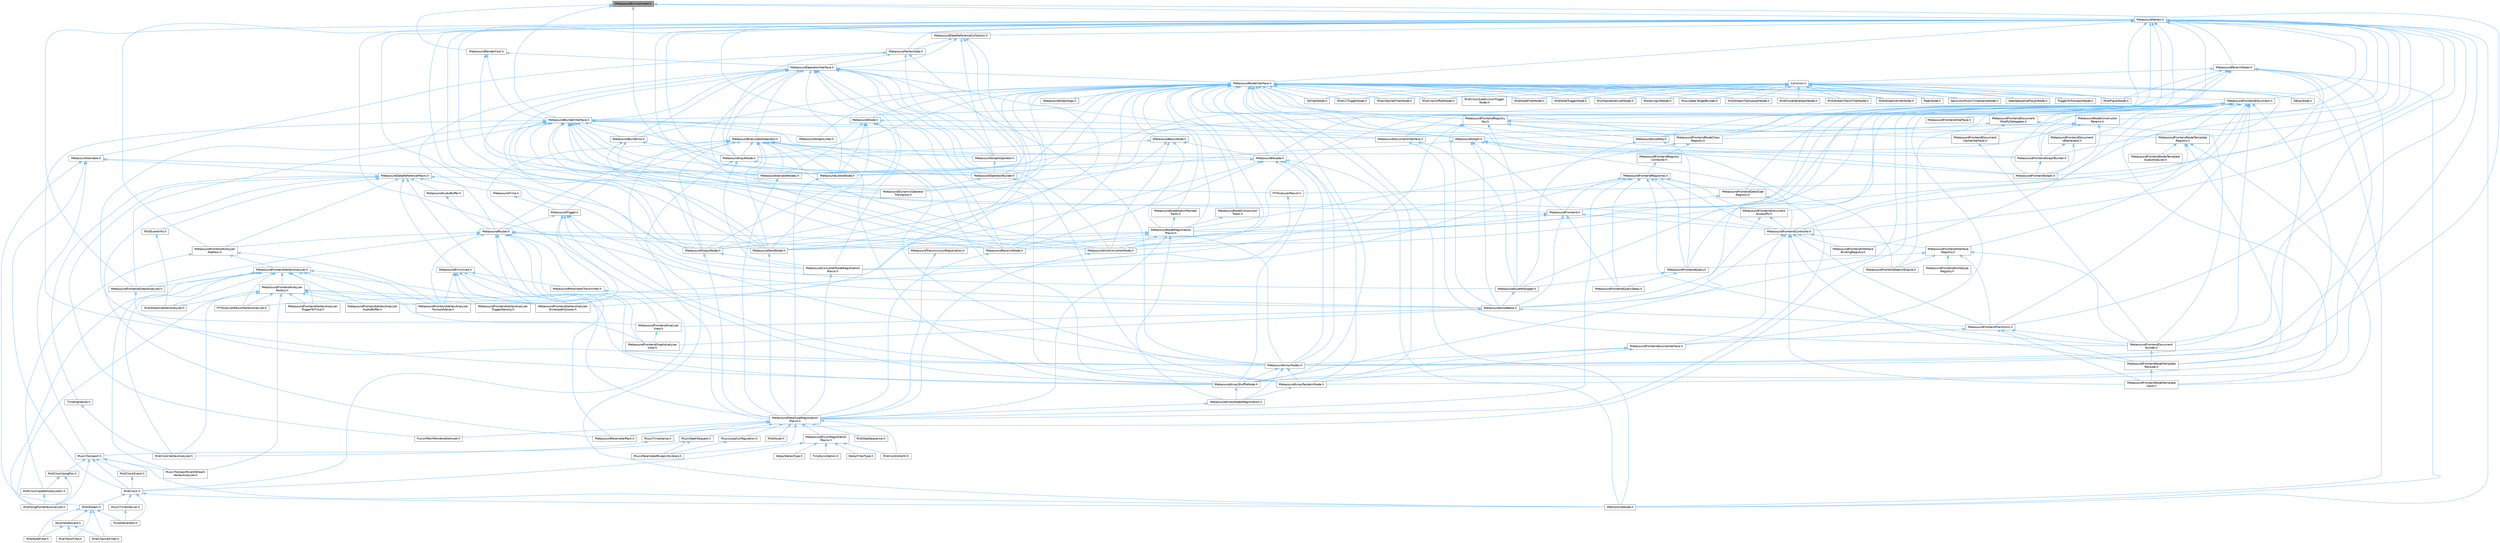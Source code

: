 digraph "MetasoundEnvironment.h"
{
 // INTERACTIVE_SVG=YES
 // LATEX_PDF_SIZE
  bgcolor="transparent";
  edge [fontname=Helvetica,fontsize=10,labelfontname=Helvetica,labelfontsize=10];
  node [fontname=Helvetica,fontsize=10,shape=box,height=0.2,width=0.4];
  Node1 [id="Node000001",label="MetasoundEnvironment.h",height=0.2,width=0.4,color="gray40", fillcolor="grey60", style="filled", fontcolor="black",tooltip=" "];
  Node1 -> Node2 [id="edge1_Node000001_Node000002",dir="back",color="steelblue1",style="solid",tooltip=" "];
  Node2 [id="Node000002",label="MetasoundArrayNodes.h",height=0.2,width=0.4,color="grey40", fillcolor="white", style="filled",URL="$de/d05/MetasoundArrayNodes_8h.html",tooltip=" "];
  Node2 -> Node3 [id="edge2_Node000002_Node000003",dir="back",color="steelblue1",style="solid",tooltip=" "];
  Node3 [id="Node000003",label="MetasoundArrayNodesRegistration.h",height=0.2,width=0.4,color="grey40", fillcolor="white", style="filled",URL="$d2/d35/MetasoundArrayNodesRegistration_8h.html",tooltip=" "];
  Node3 -> Node4 [id="edge3_Node000003_Node000004",dir="back",color="steelblue1",style="solid",tooltip=" "];
  Node4 [id="Node000004",label="MetasoundDataTypeRegistration\lMacro.h",height=0.2,width=0.4,color="grey40", fillcolor="white", style="filled",URL="$d1/d2b/MetasoundDataTypeRegistrationMacro_8h.html",tooltip=" "];
  Node4 -> Node5 [id="edge4_Node000004_Node000005",dir="back",color="steelblue1",style="solid",tooltip=" "];
  Node5 [id="Node000005",label="FusionPatchRenderableAsset.h",height=0.2,width=0.4,color="grey40", fillcolor="white", style="filled",URL="$d0/dd5/FusionPatchRenderableAsset_8h.html",tooltip=" "];
  Node4 -> Node6 [id="edge5_Node000004_Node000006",dir="back",color="steelblue1",style="solid",tooltip=" "];
  Node6 [id="Node000006",label="MetasoundEnumRegistration\lMacro.h",height=0.2,width=0.4,color="grey40", fillcolor="white", style="filled",URL="$dd/da6/MetasoundEnumRegistrationMacro_8h.html",tooltip=" "];
  Node6 -> Node7 [id="edge6_Node000006_Node000007",dir="back",color="steelblue1",style="solid",tooltip=" "];
  Node7 [id="Node000007",label="DelayFilterType.h",height=0.2,width=0.4,color="grey40", fillcolor="white", style="filled",URL="$da/d13/DelayFilterType_8h.html",tooltip=" "];
  Node6 -> Node8 [id="edge7_Node000006_Node000008",dir="back",color="steelblue1",style="solid",tooltip=" "];
  Node8 [id="Node000008",label="DelayStereoType.h",height=0.2,width=0.4,color="grey40", fillcolor="white", style="filled",URL="$d4/db3/DelayStereoType_8h.html",tooltip=" "];
  Node6 -> Node9 [id="edge8_Node000006_Node000009",dir="back",color="steelblue1",style="solid",tooltip=" "];
  Node9 [id="Node000009",label="MidiClock.h",height=0.2,width=0.4,color="grey40", fillcolor="white", style="filled",URL="$df/d88/MidiClock_8h.html",tooltip=" "];
  Node9 -> Node10 [id="edge9_Node000009_Node000010",dir="back",color="steelblue1",style="solid",tooltip=" "];
  Node10 [id="Node000010",label="MetronomeNode.h",height=0.2,width=0.4,color="grey40", fillcolor="white", style="filled",URL="$d9/daa/MetronomeNode_8h.html",tooltip=" "];
  Node9 -> Node11 [id="edge10_Node000009_Node000011",dir="back",color="steelblue1",style="solid",tooltip=" "];
  Node11 [id="Node000011",label="MidiStream.h",height=0.2,width=0.4,color="grey40", fillcolor="white", style="filled",URL="$d8/ded/MidiStream_8h.html",tooltip=" "];
  Node11 -> Node12 [id="edge11_Node000011_Node000012",dir="back",color="steelblue1",style="solid",tooltip=" "];
  Node12 [id="Node000012",label="MidiChannelFilter.h",height=0.2,width=0.4,color="grey40", fillcolor="white", style="filled",URL="$d3/dab/MidiChannelFilter_8h.html",tooltip=" "];
  Node11 -> Node13 [id="edge12_Node000011_Node000013",dir="back",color="steelblue1",style="solid",tooltip=" "];
  Node13 [id="Node000013",label="MidiNoteFilter.h",height=0.2,width=0.4,color="grey40", fillcolor="white", style="filled",URL="$d4/d05/MidiNoteFilter_8h.html",tooltip=" "];
  Node11 -> Node14 [id="edge13_Node000011_Node000014",dir="back",color="steelblue1",style="solid",tooltip=" "];
  Node14 [id="Node000014",label="MidiTrackFilter.h",height=0.2,width=0.4,color="grey40", fillcolor="white", style="filled",URL="$d0/d2f/MidiTrackFilter_8h.html",tooltip=" "];
  Node11 -> Node15 [id="edge14_Node000011_Node000015",dir="back",color="steelblue1",style="solid",tooltip=" "];
  Node15 [id="Node000015",label="PulseGenerator.h",height=0.2,width=0.4,color="grey40", fillcolor="white", style="filled",URL="$da/db3/PulseGenerator_8h.html",tooltip=" "];
  Node11 -> Node16 [id="edge15_Node000011_Node000016",dir="back",color="steelblue1",style="solid",tooltip=" "];
  Node16 [id="Node000016",label="StuckNoteGuard.h",height=0.2,width=0.4,color="grey40", fillcolor="white", style="filled",URL="$df/dcf/StuckNoteGuard_8h.html",tooltip=" "];
  Node16 -> Node12 [id="edge16_Node000016_Node000012",dir="back",color="steelblue1",style="solid",tooltip=" "];
  Node16 -> Node13 [id="edge17_Node000016_Node000013",dir="back",color="steelblue1",style="solid",tooltip=" "];
  Node16 -> Node14 [id="edge18_Node000016_Node000014",dir="back",color="steelblue1",style="solid",tooltip=" "];
  Node9 -> Node17 [id="edge19_Node000009_Node000017",dir="back",color="steelblue1",style="solid",tooltip=" "];
  Node17 [id="Node000017",label="MusicTimeInterval.h",height=0.2,width=0.4,color="grey40", fillcolor="white", style="filled",URL="$dc/da7/MusicTimeInterval_8h.html",tooltip=" "];
  Node17 -> Node15 [id="edge20_Node000017_Node000015",dir="back",color="steelblue1",style="solid",tooltip=" "];
  Node9 -> Node15 [id="edge21_Node000009_Node000015",dir="back",color="steelblue1",style="solid",tooltip=" "];
  Node6 -> Node18 [id="edge22_Node000006_Node000018",dir="back",color="steelblue1",style="solid",tooltip=" "];
  Node18 [id="Node000018",label="MidiControllerID.h",height=0.2,width=0.4,color="grey40", fillcolor="white", style="filled",URL="$d0/d53/MidiControllerID_8h.html",tooltip=" "];
  Node6 -> Node19 [id="edge23_Node000006_Node000019",dir="back",color="steelblue1",style="solid",tooltip=" "];
  Node19 [id="Node000019",label="TimeSyncOption.h",height=0.2,width=0.4,color="grey40", fillcolor="white", style="filled",URL="$d4/dc5/HarmonixMetasound_2Public_2HarmonixMetasound_2DataTypes_2TimeSyncOption_8h.html",tooltip=" "];
  Node4 -> Node20 [id="edge24_Node000004_Node000020",dir="back",color="steelblue1",style="solid",tooltip=" "];
  Node20 [id="Node000020",label="MetasoundParameterPack.h",height=0.2,width=0.4,color="grey40", fillcolor="white", style="filled",URL="$d8/d84/MetasoundParameterPack_8h.html",tooltip=" "];
  Node4 -> Node21 [id="edge25_Node000004_Node000021",dir="back",color="steelblue1",style="solid",tooltip=" "];
  Node21 [id="Node000021",label="MidiAsset.h",height=0.2,width=0.4,color="grey40", fillcolor="white", style="filled",URL="$da/d6b/MidiAsset_8h.html",tooltip=" "];
  Node4 -> Node18 [id="edge26_Node000004_Node000018",dir="back",color="steelblue1",style="solid",tooltip=" "];
  Node4 -> Node22 [id="edge27_Node000004_Node000022",dir="back",color="steelblue1",style="solid",tooltip=" "];
  Node22 [id="Node000022",label="MidiStepSequence.h",height=0.2,width=0.4,color="grey40", fillcolor="white", style="filled",URL="$de/dbc/MidiStepSequence_8h.html",tooltip=" "];
  Node4 -> Node23 [id="edge28_Node000004_Node000023",dir="back",color="steelblue1",style="solid",tooltip=" "];
  Node23 [id="Node000023",label="MusicLoopConfiguration.h",height=0.2,width=0.4,color="grey40", fillcolor="white", style="filled",URL="$de/d33/MusicLoopConfiguration_8h.html",tooltip=" "];
  Node23 -> Node24 [id="edge29_Node000023_Node000024",dir="back",color="steelblue1",style="solid",tooltip=" "];
  Node24 [id="Node000024",label="MusicParameterBlueprintLibrary.h",height=0.2,width=0.4,color="grey40", fillcolor="white", style="filled",URL="$d0/d2e/MusicParameterBlueprintLibrary_8h.html",tooltip=" "];
  Node4 -> Node24 [id="edge30_Node000004_Node000024",dir="back",color="steelblue1",style="solid",tooltip=" "];
  Node4 -> Node25 [id="edge31_Node000004_Node000025",dir="back",color="steelblue1",style="solid",tooltip=" "];
  Node25 [id="Node000025",label="MusicSeekRequest.h",height=0.2,width=0.4,color="grey40", fillcolor="white", style="filled",URL="$d0/d38/MusicSeekRequest_8h.html",tooltip=" "];
  Node25 -> Node24 [id="edge32_Node000025_Node000024",dir="back",color="steelblue1",style="solid",tooltip=" "];
  Node25 -> Node26 [id="edge33_Node000025_Node000026",dir="back",color="steelblue1",style="solid",tooltip=" "];
  Node26 [id="Node000026",label="MusicTransport.h",height=0.2,width=0.4,color="grey40", fillcolor="white", style="filled",URL="$d2/d3d/MusicTransport_8h.html",tooltip=" "];
  Node26 -> Node10 [id="edge34_Node000026_Node000010",dir="back",color="steelblue1",style="solid",tooltip=" "];
  Node26 -> Node9 [id="edge35_Node000026_Node000009",dir="back",color="steelblue1",style="solid",tooltip=" "];
  Node26 -> Node27 [id="edge36_Node000026_Node000027",dir="back",color="steelblue1",style="solid",tooltip=" "];
  Node27 [id="Node000027",label="MidiClockEvent.h",height=0.2,width=0.4,color="grey40", fillcolor="white", style="filled",URL="$d7/d7d/MidiClockEvent_8h.html",tooltip=" "];
  Node27 -> Node9 [id="edge37_Node000027_Node000009",dir="back",color="steelblue1",style="solid",tooltip=" "];
  Node26 -> Node28 [id="edge38_Node000026_Node000028",dir="back",color="steelblue1",style="solid",tooltip=" "];
  Node28 [id="Node000028",label="MidiClockSongPos.h",height=0.2,width=0.4,color="grey40", fillcolor="white", style="filled",URL="$d2/d72/MidiClockSongPos_8h.html",tooltip=" "];
  Node28 -> Node29 [id="edge39_Node000028_Node000029",dir="back",color="steelblue1",style="solid",tooltip=" "];
  Node29 [id="Node000029",label="MidiClockUpdateSubsystem.h",height=0.2,width=0.4,color="grey40", fillcolor="white", style="filled",URL="$dc/d52/MidiClockUpdateSubsystem_8h.html",tooltip=" "];
  Node29 -> Node30 [id="edge40_Node000029_Node000030",dir="back",color="steelblue1",style="solid",tooltip=" "];
  Node30 [id="Node000030",label="MidiSongPosVertexAnalyzer.h",height=0.2,width=0.4,color="grey40", fillcolor="white", style="filled",URL="$db/d10/MidiSongPosVertexAnalyzer_8h.html",tooltip=" "];
  Node28 -> Node30 [id="edge41_Node000028_Node000030",dir="back",color="steelblue1",style="solid",tooltip=" "];
  Node26 -> Node30 [id="edge42_Node000026_Node000030",dir="back",color="steelblue1",style="solid",tooltip=" "];
  Node26 -> Node31 [id="edge43_Node000026_Node000031",dir="back",color="steelblue1",style="solid",tooltip=" "];
  Node31 [id="Node000031",label="MusicTransportEventStream\lVertexAnalyzer.h",height=0.2,width=0.4,color="grey40", fillcolor="white", style="filled",URL="$d1/da4/MusicTransportEventStreamVertexAnalyzer_8h.html",tooltip=" "];
  Node4 -> Node32 [id="edge44_Node000004_Node000032",dir="back",color="steelblue1",style="solid",tooltip=" "];
  Node32 [id="Node000032",label="MusicTimestamp.h",height=0.2,width=0.4,color="grey40", fillcolor="white", style="filled",URL="$dc/d8f/MusicTimestamp_8h.html",tooltip=" "];
  Node32 -> Node33 [id="edge45_Node000032_Node000033",dir="back",color="steelblue1",style="solid",tooltip=" "];
  Node33 [id="Node000033",label="MidiClockVertexAnalyzer.h",height=0.2,width=0.4,color="grey40", fillcolor="white", style="filled",URL="$d5/dfa/MidiClockVertexAnalyzer_8h.html",tooltip=" "];
  Node2 -> Node34 [id="edge46_Node000002_Node000034",dir="back",color="steelblue1",style="solid",tooltip=" "];
  Node34 [id="Node000034",label="MetasoundArrayRandomNode.h",height=0.2,width=0.4,color="grey40", fillcolor="white", style="filled",URL="$d3/d94/MetasoundArrayRandomNode_8h.html",tooltip=" "];
  Node34 -> Node3 [id="edge47_Node000034_Node000003",dir="back",color="steelblue1",style="solid",tooltip=" "];
  Node2 -> Node35 [id="edge48_Node000002_Node000035",dir="back",color="steelblue1",style="solid",tooltip=" "];
  Node35 [id="Node000035",label="MetasoundArrayShuffleNode.h",height=0.2,width=0.4,color="grey40", fillcolor="white", style="filled",URL="$db/dcb/MetasoundArrayShuffleNode_8h.html",tooltip=" "];
  Node35 -> Node3 [id="edge49_Node000035_Node000003",dir="back",color="steelblue1",style="solid",tooltip=" "];
  Node1 -> Node36 [id="edge50_Node000001_Node000036",dir="back",color="steelblue1",style="solid",tooltip=" "];
  Node36 [id="Node000036",label="MetasoundBuilderInterface.h",height=0.2,width=0.4,color="grey40", fillcolor="white", style="filled",URL="$d9/d0d/MetasoundBuilderInterface_8h.html",tooltip=" "];
  Node36 -> Node2 [id="edge51_Node000036_Node000002",dir="back",color="steelblue1",style="solid",tooltip=" "];
  Node36 -> Node35 [id="edge52_Node000036_Node000035",dir="back",color="steelblue1",style="solid",tooltip=" "];
  Node36 -> Node37 [id="edge53_Node000036_Node000037",dir="back",color="steelblue1",style="solid",tooltip=" "];
  Node37 [id="Node000037",label="MetasoundAutoConverterNode.h",height=0.2,width=0.4,color="grey40", fillcolor="white", style="filled",URL="$de/d7e/MetasoundAutoConverterNode_8h.html",tooltip=" "];
  Node37 -> Node4 [id="edge54_Node000037_Node000004",dir="back",color="steelblue1",style="solid",tooltip=" "];
  Node36 -> Node38 [id="edge55_Node000036_Node000038",dir="back",color="steelblue1",style="solid",tooltip=" "];
  Node38 [id="Node000038",label="MetasoundBuildError.h",height=0.2,width=0.4,color="grey40", fillcolor="white", style="filled",URL="$d6/d6d/MetasoundBuildError_8h.html",tooltip=" "];
  Node38 -> Node37 [id="edge56_Node000038_Node000037",dir="back",color="steelblue1",style="solid",tooltip=" "];
  Node38 -> Node39 [id="edge57_Node000038_Node000039",dir="back",color="steelblue1",style="solid",tooltip=" "];
  Node39 [id="Node000039",label="MetasoundInputNode.h",height=0.2,width=0.4,color="grey40", fillcolor="white", style="filled",URL="$d3/d30/MetasoundInputNode_8h.html",tooltip=" "];
  Node39 -> Node40 [id="edge58_Node000039_Node000040",dir="back",color="steelblue1",style="solid",tooltip=" "];
  Node40 [id="Node000040",label="MetasoundConverterNodeRegistration\lMacro.h",height=0.2,width=0.4,color="grey40", fillcolor="white", style="filled",URL="$d1/de5/MetasoundConverterNodeRegistrationMacro_8h.html",tooltip=" "];
  Node40 -> Node4 [id="edge59_Node000040_Node000004",dir="back",color="steelblue1",style="solid",tooltip=" "];
  Node39 -> Node4 [id="edge60_Node000039_Node000004",dir="back",color="steelblue1",style="solid",tooltip=" "];
  Node39 -> Node41 [id="edge61_Node000039_Node000041",dir="back",color="steelblue1",style="solid",tooltip=" "];
  Node41 [id="Node000041",label="MetasoundLiteralNode.h",height=0.2,width=0.4,color="grey40", fillcolor="white", style="filled",URL="$db/d1d/MetasoundLiteralNode_8h.html",tooltip=" "];
  Node41 -> Node4 [id="edge62_Node000041_Node000004",dir="back",color="steelblue1",style="solid",tooltip=" "];
  Node38 -> Node42 [id="edge63_Node000038_Node000042",dir="back",color="steelblue1",style="solid",tooltip=" "];
  Node42 [id="Node000042",label="MetasoundOutputNode.h",height=0.2,width=0.4,color="grey40", fillcolor="white", style="filled",URL="$d5/d06/MetasoundOutputNode_8h.html",tooltip=" "];
  Node42 -> Node40 [id="edge64_Node000042_Node000040",dir="back",color="steelblue1",style="solid",tooltip=" "];
  Node42 -> Node4 [id="edge65_Node000042_Node000004",dir="back",color="steelblue1",style="solid",tooltip=" "];
  Node36 -> Node43 [id="edge66_Node000036_Node000043",dir="back",color="steelblue1",style="solid",tooltip=" "];
  Node43 [id="Node000043",label="MetasoundDocumentInterface.h",height=0.2,width=0.4,color="grey40", fillcolor="white", style="filled",URL="$dd/dfb/MetasoundDocumentInterface_8h.html",tooltip=" "];
  Node43 -> Node44 [id="edge67_Node000043_Node000044",dir="back",color="steelblue1",style="solid",tooltip=" "];
  Node44 [id="Node000044",label="MetasoundAssetManager.h",height=0.2,width=0.4,color="grey40", fillcolor="white", style="filled",URL="$dd/da3/MetasoundAssetManager_8h.html",tooltip=" "];
  Node44 -> Node45 [id="edge68_Node000044_Node000045",dir="back",color="steelblue1",style="solid",tooltip=" "];
  Node45 [id="Node000045",label="MetasoundAssetBase.h",height=0.2,width=0.4,color="grey40", fillcolor="white", style="filled",URL="$d5/d81/MetasoundAssetBase_8h.html",tooltip=" "];
  Node45 -> Node46 [id="edge69_Node000045_Node000046",dir="back",color="steelblue1",style="solid",tooltip=" "];
  Node46 [id="Node000046",label="MetasoundFrontendAnalyzer\lView.h",height=0.2,width=0.4,color="grey40", fillcolor="white", style="filled",URL="$d0/d5e/MetasoundFrontendAnalyzerView_8h.html",tooltip=" "];
  Node46 -> Node47 [id="edge70_Node000046_Node000047",dir="back",color="steelblue1",style="solid",tooltip=" "];
  Node47 [id="Node000047",label="MetasoundFrontendGraphAnalyzer\lView.h",height=0.2,width=0.4,color="grey40", fillcolor="white", style="filled",URL="$d6/dd1/MetasoundFrontendGraphAnalyzerView_8h.html",tooltip=" "];
  Node45 -> Node47 [id="edge71_Node000045_Node000047",dir="back",color="steelblue1",style="solid",tooltip=" "];
  Node45 -> Node48 [id="edge72_Node000045_Node000048",dir="back",color="steelblue1",style="solid",tooltip=" "];
  Node48 [id="Node000048",label="MetasoundFrontendTransform.h",height=0.2,width=0.4,color="grey40", fillcolor="white", style="filled",URL="$dc/d48/MetasoundFrontendTransform_8h.html",tooltip=" "];
  Node48 -> Node49 [id="edge73_Node000048_Node000049",dir="back",color="steelblue1",style="solid",tooltip=" "];
  Node49 [id="Node000049",label="MetasoundFrontendDocument\lBuilder.h",height=0.2,width=0.4,color="grey40", fillcolor="white", style="filled",URL="$da/dfa/MetasoundFrontendDocumentBuilder_8h.html",tooltip=" "];
  Node49 -> Node50 [id="edge74_Node000049_Node000050",dir="back",color="steelblue1",style="solid",tooltip=" "];
  Node50 [id="Node000050",label="MetasoundFrontendNodeTemplate\lReroute.h",height=0.2,width=0.4,color="grey40", fillcolor="white", style="filled",URL="$d7/d33/MetasoundFrontendNodeTemplateReroute_8h.html",tooltip=" "];
  Node50 -> Node51 [id="edge75_Node000050_Node000051",dir="back",color="steelblue1",style="solid",tooltip=" "];
  Node51 [id="Node000051",label="MetasoundFrontendNodeTemplate\lInput.h",height=0.2,width=0.4,color="grey40", fillcolor="white", style="filled",URL="$d6/d69/MetasoundFrontendNodeTemplateInput_8h.html",tooltip=" "];
  Node48 -> Node51 [id="edge76_Node000048_Node000051",dir="back",color="steelblue1",style="solid",tooltip=" "];
  Node48 -> Node50 [id="edge77_Node000048_Node000050",dir="back",color="steelblue1",style="solid",tooltip=" "];
  Node48 -> Node52 [id="edge78_Node000048_Node000052",dir="back",color="steelblue1",style="solid",tooltip=" "];
  Node52 [id="Node000052",label="MetasoundFrontendSourceInterface.h",height=0.2,width=0.4,color="grey40", fillcolor="white", style="filled",URL="$de/db5/MetasoundFrontendSourceInterface_8h.html",tooltip=" "];
  Node52 -> Node2 [id="edge79_Node000052_Node000002",dir="back",color="steelblue1",style="solid",tooltip=" "];
  Node52 -> Node34 [id="edge80_Node000052_Node000034",dir="back",color="steelblue1",style="solid",tooltip=" "];
  Node52 -> Node35 [id="edge81_Node000052_Node000035",dir="back",color="steelblue1",style="solid",tooltip=" "];
  Node43 -> Node49 [id="edge82_Node000043_Node000049",dir="back",color="steelblue1",style="solid",tooltip=" "];
  Node36 -> Node53 [id="edge83_Node000036_Node000053",dir="back",color="steelblue1",style="solid",tooltip=" "];
  Node53 [id="Node000053",label="MetasoundDynamicOperator\lTransactor.h",height=0.2,width=0.4,color="grey40", fillcolor="white", style="filled",URL="$dc/dbd/MetasoundDynamicOperatorTransactor_8h.html",tooltip=" "];
  Node36 -> Node54 [id="edge84_Node000036_Node000054",dir="back",color="steelblue1",style="solid",tooltip=" "];
  Node54 [id="Node000054",label="MetasoundFacade.h",height=0.2,width=0.4,color="grey40", fillcolor="white", style="filled",URL="$d2/deb/MetasoundFacade_8h.html",tooltip=" "];
  Node54 -> Node2 [id="edge85_Node000054_Node000002",dir="back",color="steelblue1",style="solid",tooltip=" "];
  Node54 -> Node34 [id="edge86_Node000054_Node000034",dir="back",color="steelblue1",style="solid",tooltip=" "];
  Node54 -> Node35 [id="edge87_Node000054_Node000035",dir="back",color="steelblue1",style="solid",tooltip=" "];
  Node54 -> Node55 [id="edge88_Node000054_Node000055",dir="back",color="steelblue1",style="solid",tooltip=" "];
  Node55 [id="Node000055",label="MetasoundReceiveNode.h",height=0.2,width=0.4,color="grey40", fillcolor="white", style="filled",URL="$d3/d08/MetasoundReceiveNode_8h.html",tooltip=" "];
  Node55 -> Node4 [id="edge89_Node000055_Node000004",dir="back",color="steelblue1",style="solid",tooltip=" "];
  Node54 -> Node56 [id="edge90_Node000054_Node000056",dir="back",color="steelblue1",style="solid",tooltip=" "];
  Node56 [id="Node000056",label="MetasoundSendNode.h",height=0.2,width=0.4,color="grey40", fillcolor="white", style="filled",URL="$dc/dca/MetasoundSendNode_8h.html",tooltip=" "];
  Node56 -> Node4 [id="edge91_Node000056_Node000004",dir="back",color="steelblue1",style="solid",tooltip=" "];
  Node54 -> Node57 [id="edge92_Node000054_Node000057",dir="back",color="steelblue1",style="solid",tooltip=" "];
  Node57 [id="Node000057",label="MetasoundVariableNodes.h",height=0.2,width=0.4,color="grey40", fillcolor="white", style="filled",URL="$d8/d34/MetasoundVariableNodes_8h.html",tooltip=" "];
  Node57 -> Node4 [id="edge93_Node000057_Node000004",dir="back",color="steelblue1",style="solid",tooltip=" "];
  Node54 -> Node10 [id="edge94_Node000054_Node000010",dir="back",color="steelblue1",style="solid",tooltip=" "];
  Node36 -> Node58 [id="edge95_Node000036_Node000058",dir="back",color="steelblue1",style="solid",tooltip=" "];
  Node58 [id="Node000058",label="MetasoundFrontend.h",height=0.2,width=0.4,color="grey40", fillcolor="white", style="filled",URL="$d4/d31/MetasoundFrontend_8h.html",tooltip=" "];
  Node58 -> Node45 [id="edge96_Node000058_Node000045",dir="back",color="steelblue1",style="solid",tooltip=" "];
  Node58 -> Node37 [id="edge97_Node000058_Node000037",dir="back",color="steelblue1",style="solid",tooltip=" "];
  Node58 -> Node59 [id="edge98_Node000058_Node000059",dir="back",color="steelblue1",style="solid",tooltip=" "];
  Node59 [id="Node000059",label="MetasoundFrontendController.h",height=0.2,width=0.4,color="grey40", fillcolor="white", style="filled",URL="$d0/d64/MetasoundFrontendController_8h.html",tooltip=" "];
  Node59 -> Node45 [id="edge99_Node000059_Node000045",dir="back",color="steelblue1",style="solid",tooltip=" "];
  Node59 -> Node60 [id="edge100_Node000059_Node000060",dir="back",color="steelblue1",style="solid",tooltip=" "];
  Node60 [id="Node000060",label="MetasoundFrontendInterface\lBindingRegistry.h",height=0.2,width=0.4,color="grey40", fillcolor="white", style="filled",URL="$da/de4/MetasoundFrontendInterfaceBindingRegistry_8h.html",tooltip=" "];
  Node59 -> Node61 [id="edge101_Node000059_Node000061",dir="back",color="steelblue1",style="solid",tooltip=" "];
  Node61 [id="Node000061",label="MetasoundFrontendInterface\lRegistry.h",height=0.2,width=0.4,color="grey40", fillcolor="white", style="filled",URL="$d7/d91/MetasoundFrontendInterfaceRegistry_8h.html",tooltip=" "];
  Node61 -> Node62 [id="edge102_Node000061_Node000062",dir="back",color="steelblue1",style="solid",tooltip=" "];
  Node62 [id="Node000062",label="MetasoundFrontendArchetype\lRegistry.h",height=0.2,width=0.4,color="grey40", fillcolor="white", style="filled",URL="$db/d0e/MetasoundFrontendArchetypeRegistry_8h.html",tooltip=" "];
  Node61 -> Node49 [id="edge103_Node000061_Node000049",dir="back",color="steelblue1",style="solid",tooltip=" "];
  Node61 -> Node63 [id="edge104_Node000061_Node000063",dir="back",color="steelblue1",style="solid",tooltip=" "];
  Node63 [id="Node000063",label="MetasoundFrontendQuery.h",height=0.2,width=0.4,color="grey40", fillcolor="white", style="filled",URL="$d6/dba/MetasoundFrontendQuery_8h.html",tooltip=" "];
  Node63 -> Node44 [id="edge105_Node000063_Node000044",dir="back",color="steelblue1",style="solid",tooltip=" "];
  Node63 -> Node64 [id="edge106_Node000063_Node000064",dir="back",color="steelblue1",style="solid",tooltip=" "];
  Node64 [id="Node000064",label="MetasoundFrontendQuerySteps.h",height=0.2,width=0.4,color="grey40", fillcolor="white", style="filled",URL="$d1/d63/MetasoundFrontendQuerySteps_8h.html",tooltip=" "];
  Node61 -> Node65 [id="edge107_Node000061_Node000065",dir="back",color="steelblue1",style="solid",tooltip=" "];
  Node65 [id="Node000065",label="MetasoundFrontendSearchEngine.h",height=0.2,width=0.4,color="grey40", fillcolor="white", style="filled",URL="$d3/de8/MetasoundFrontendSearchEngine_8h.html",tooltip=" "];
  Node61 -> Node48 [id="edge108_Node000061_Node000048",dir="back",color="steelblue1",style="solid",tooltip=" "];
  Node59 -> Node51 [id="edge109_Node000059_Node000051",dir="back",color="steelblue1",style="solid",tooltip=" "];
  Node59 -> Node50 [id="edge110_Node000059_Node000050",dir="back",color="steelblue1",style="solid",tooltip=" "];
  Node59 -> Node52 [id="edge111_Node000059_Node000052",dir="back",color="steelblue1",style="solid",tooltip=" "];
  Node59 -> Node48 [id="edge112_Node000059_Node000048",dir="back",color="steelblue1",style="solid",tooltip=" "];
  Node58 -> Node64 [id="edge113_Node000058_Node000064",dir="back",color="steelblue1",style="solid",tooltip=" "];
  Node58 -> Node66 [id="edge114_Node000058_Node000066",dir="back",color="steelblue1",style="solid",tooltip=" "];
  Node66 [id="Node000066",label="MetasoundNodeRegistration\lMacro.h",height=0.2,width=0.4,color="grey40", fillcolor="white", style="filled",URL="$d3/d0b/MetasoundNodeRegistrationMacro_8h.html",tooltip=" "];
  Node66 -> Node2 [id="edge115_Node000066_Node000002",dir="back",color="steelblue1",style="solid",tooltip=" "];
  Node66 -> Node3 [id="edge116_Node000066_Node000003",dir="back",color="steelblue1",style="solid",tooltip=" "];
  Node66 -> Node37 [id="edge117_Node000066_Node000037",dir="back",color="steelblue1",style="solid",tooltip=" "];
  Node66 -> Node4 [id="edge118_Node000066_Node000004",dir="back",color="steelblue1",style="solid",tooltip=" "];
  Node66 -> Node42 [id="edge119_Node000066_Node000042",dir="back",color="steelblue1",style="solid",tooltip=" "];
  Node66 -> Node55 [id="edge120_Node000066_Node000055",dir="back",color="steelblue1",style="solid",tooltip=" "];
  Node66 -> Node56 [id="edge121_Node000066_Node000056",dir="back",color="steelblue1",style="solid",tooltip=" "];
  Node36 -> Node59 [id="edge122_Node000036_Node000059",dir="back",color="steelblue1",style="solid",tooltip=" "];
  Node36 -> Node67 [id="edge123_Node000036_Node000067",dir="back",color="steelblue1",style="solid",tooltip=" "];
  Node67 [id="Node000067",label="MetasoundFrontendGraphAnalyzer.h",height=0.2,width=0.4,color="grey40", fillcolor="white", style="filled",URL="$de/d04/MetasoundFrontendGraphAnalyzer_8h.html",tooltip=" "];
  Node67 -> Node47 [id="edge124_Node000067_Node000047",dir="back",color="steelblue1",style="solid",tooltip=" "];
  Node36 -> Node68 [id="edge125_Node000036_Node000068",dir="back",color="steelblue1",style="solid",tooltip=" "];
  Node68 [id="Node000068",label="MetasoundGraph.h",height=0.2,width=0.4,color="grey40", fillcolor="white", style="filled",URL="$de/d89/MetasoundGraph_8h.html",tooltip=" "];
  Node68 -> Node45 [id="edge126_Node000068_Node000045",dir="back",color="steelblue1",style="solid",tooltip=" "];
  Node68 -> Node53 [id="edge127_Node000068_Node000053",dir="back",color="steelblue1",style="solid",tooltip=" "];
  Node68 -> Node58 [id="edge128_Node000068_Node000058",dir="back",color="steelblue1",style="solid",tooltip=" "];
  Node68 -> Node59 [id="edge129_Node000068_Node000059",dir="back",color="steelblue1",style="solid",tooltip=" "];
  Node68 -> Node69 [id="edge130_Node000068_Node000069",dir="back",color="steelblue1",style="solid",tooltip=" "];
  Node69 [id="Node000069",label="MetasoundFrontendGraph.h",height=0.2,width=0.4,color="grey40", fillcolor="white", style="filled",URL="$db/d4b/MetasoundFrontendGraph_8h.html",tooltip=" "];
  Node68 -> Node70 [id="edge131_Node000068_Node000070",dir="back",color="steelblue1",style="solid",tooltip=" "];
  Node70 [id="Node000070",label="MetasoundFrontendGraphBuilder.h",height=0.2,width=0.4,color="grey40", fillcolor="white", style="filled",URL="$d4/d98/MetasoundFrontendGraphBuilder_8h.html",tooltip=" "];
  Node70 -> Node69 [id="edge132_Node000070_Node000069",dir="back",color="steelblue1",style="solid",tooltip=" "];
  Node36 -> Node71 [id="edge133_Node000036_Node000071",dir="back",color="steelblue1",style="solid",tooltip=" "];
  Node71 [id="Node000071",label="MetasoundGraphLinter.h",height=0.2,width=0.4,color="grey40", fillcolor="white", style="filled",URL="$de/d0a/MetasoundGraphLinter_8h.html",tooltip=" "];
  Node36 -> Node39 [id="edge134_Node000036_Node000039",dir="back",color="steelblue1",style="solid",tooltip=" "];
  Node36 -> Node41 [id="edge135_Node000036_Node000041",dir="back",color="steelblue1",style="solid",tooltip=" "];
  Node36 -> Node72 [id="edge136_Node000036_Node000072",dir="back",color="steelblue1",style="solid",tooltip=" "];
  Node72 [id="Node000072",label="MetasoundOperatorBuilder.h",height=0.2,width=0.4,color="grey40", fillcolor="white", style="filled",URL="$de/d63/MetasoundOperatorBuilder_8h.html",tooltip=" "];
  Node72 -> Node34 [id="edge137_Node000072_Node000034",dir="back",color="steelblue1",style="solid",tooltip=" "];
  Node72 -> Node53 [id="edge138_Node000072_Node000053",dir="back",color="steelblue1",style="solid",tooltip=" "];
  Node36 -> Node42 [id="edge139_Node000036_Node000042",dir="back",color="steelblue1",style="solid",tooltip=" "];
  Node36 -> Node55 [id="edge140_Node000036_Node000055",dir="back",color="steelblue1",style="solid",tooltip=" "];
  Node36 -> Node56 [id="edge141_Node000036_Node000056",dir="back",color="steelblue1",style="solid",tooltip=" "];
  Node36 -> Node57 [id="edge142_Node000036_Node000057",dir="back",color="steelblue1",style="solid",tooltip=" "];
  Node1 -> Node72 [id="edge143_Node000001_Node000072",dir="back",color="steelblue1",style="solid",tooltip=" "];
  Node1 -> Node73 [id="edge144_Node000001_Node000073",dir="back",color="steelblue1",style="solid",tooltip=" "];
  Node73 [id="Node000073",label="MetasoundRenderCost.h",height=0.2,width=0.4,color="grey40", fillcolor="white", style="filled",URL="$d6/d0f/MetasoundRenderCost_8h.html",tooltip=" "];
  Node73 -> Node36 [id="edge145_Node000073_Node000036",dir="back",color="steelblue1",style="solid",tooltip=" "];
  Node73 -> Node53 [id="edge146_Node000073_Node000053",dir="back",color="steelblue1",style="solid",tooltip=" "];
  Node73 -> Node74 [id="edge147_Node000073_Node000074",dir="back",color="steelblue1",style="solid",tooltip=" "];
  Node74 [id="Node000074",label="MetasoundOperatorInterface.h",height=0.2,width=0.4,color="grey40", fillcolor="white", style="filled",URL="$dd/d27/MetasoundOperatorInterface_8h.html",tooltip=" "];
  Node74 -> Node2 [id="edge148_Node000074_Node000002",dir="back",color="steelblue1",style="solid",tooltip=" "];
  Node74 -> Node35 [id="edge149_Node000074_Node000035",dir="back",color="steelblue1",style="solid",tooltip=" "];
  Node74 -> Node37 [id="edge150_Node000074_Node000037",dir="back",color="steelblue1",style="solid",tooltip=" "];
  Node74 -> Node38 [id="edge151_Node000074_Node000038",dir="back",color="steelblue1",style="solid",tooltip=" "];
  Node74 -> Node36 [id="edge152_Node000074_Node000036",dir="back",color="steelblue1",style="solid",tooltip=" "];
  Node74 -> Node40 [id="edge153_Node000074_Node000040",dir="back",color="steelblue1",style="solid",tooltip=" "];
  Node74 -> Node43 [id="edge154_Node000074_Node000043",dir="back",color="steelblue1",style="solid",tooltip=" "];
  Node74 -> Node53 [id="edge155_Node000074_Node000053",dir="back",color="steelblue1",style="solid",tooltip=" "];
  Node74 -> Node75 [id="edge156_Node000074_Node000075",dir="back",color="steelblue1",style="solid",tooltip=" "];
  Node75 [id="Node000075",label="MetasoundExecutableOperator.h",height=0.2,width=0.4,color="grey40", fillcolor="white", style="filled",URL="$d3/d63/MetasoundExecutableOperator_8h.html",tooltip=" "];
  Node75 -> Node2 [id="edge157_Node000075_Node000002",dir="back",color="steelblue1",style="solid",tooltip=" "];
  Node75 -> Node34 [id="edge158_Node000075_Node000034",dir="back",color="steelblue1",style="solid",tooltip=" "];
  Node75 -> Node35 [id="edge159_Node000075_Node000035",dir="back",color="steelblue1",style="solid",tooltip=" "];
  Node75 -> Node37 [id="edge160_Node000075_Node000037",dir="back",color="steelblue1",style="solid",tooltip=" "];
  Node75 -> Node76 [id="edge161_Node000075_Node000076",dir="back",color="steelblue1",style="solid",tooltip=" "];
  Node76 [id="Node000076",label="MetasoundGraphOperator.h",height=0.2,width=0.4,color="grey40", fillcolor="white", style="filled",URL="$d2/dd4/MetasoundGraphOperator_8h.html",tooltip=" "];
  Node76 -> Node72 [id="edge162_Node000076_Node000072",dir="back",color="steelblue1",style="solid",tooltip=" "];
  Node75 -> Node39 [id="edge163_Node000075_Node000039",dir="back",color="steelblue1",style="solid",tooltip=" "];
  Node75 -> Node41 [id="edge164_Node000075_Node000041",dir="back",color="steelblue1",style="solid",tooltip=" "];
  Node75 -> Node42 [id="edge165_Node000075_Node000042",dir="back",color="steelblue1",style="solid",tooltip=" "];
  Node75 -> Node55 [id="edge166_Node000075_Node000055",dir="back",color="steelblue1",style="solid",tooltip=" "];
  Node75 -> Node77 [id="edge167_Node000075_Node000077",dir="back",color="steelblue1",style="solid",tooltip=" "];
  Node77 [id="Node000077",label="MetasoundRouter.h",height=0.2,width=0.4,color="grey40", fillcolor="white", style="filled",URL="$da/d1c/MetasoundRouter_8h.html",tooltip=" "];
  Node77 -> Node78 [id="edge168_Node000077_Node000078",dir="back",color="steelblue1",style="solid",tooltip=" "];
  Node78 [id="Node000078",label="MetasoundFrontendAnalyzer\lAddress.h",height=0.2,width=0.4,color="grey40", fillcolor="white", style="filled",URL="$d0/dd8/MetasoundFrontendAnalyzerAddress_8h.html",tooltip=" "];
  Node78 -> Node79 [id="edge169_Node000078_Node000079",dir="back",color="steelblue1",style="solid",tooltip=" "];
  Node79 [id="Node000079",label="MetasoundFrontendVertexAnalyzer.h",height=0.2,width=0.4,color="grey40", fillcolor="white", style="filled",URL="$db/d7d/MetasoundFrontendVertexAnalyzer_8h.html",tooltip=" "];
  Node79 -> Node80 [id="edge170_Node000079_Node000080",dir="back",color="steelblue1",style="solid",tooltip=" "];
  Node80 [id="Node000080",label="FFTAnalyzerResultVertexAnalyzer.h",height=0.2,width=0.4,color="grey40", fillcolor="white", style="filled",URL="$d6/d38/FFTAnalyzerResultVertexAnalyzer_8h.html",tooltip=" "];
  Node79 -> Node81 [id="edge171_Node000079_Node000081",dir="back",color="steelblue1",style="solid",tooltip=" "];
  Node81 [id="Node000081",label="MetasoundFrontendAnalyzer\lFactory.h",height=0.2,width=0.4,color="grey40", fillcolor="white", style="filled",URL="$d1/dc2/MetasoundFrontendAnalyzerFactory_8h.html",tooltip=" "];
  Node81 -> Node80 [id="edge172_Node000081_Node000080",dir="back",color="steelblue1",style="solid",tooltip=" "];
  Node81 -> Node82 [id="edge173_Node000081_Node000082",dir="back",color="steelblue1",style="solid",tooltip=" "];
  Node82 [id="Node000082",label="MetasoundFrontendVertexAnalyzer\lAudioBuffer.h",height=0.2,width=0.4,color="grey40", fillcolor="white", style="filled",URL="$d2/db9/MetasoundFrontendVertexAnalyzerAudioBuffer_8h.html",tooltip=" "];
  Node81 -> Node83 [id="edge174_Node000081_Node000083",dir="back",color="steelblue1",style="solid",tooltip=" "];
  Node83 [id="Node000083",label="MetasoundFrontendVertexAnalyzer\lEnvelopeFollower.h",height=0.2,width=0.4,color="grey40", fillcolor="white", style="filled",URL="$d1/deb/MetasoundFrontendVertexAnalyzerEnvelopeFollower_8h.html",tooltip=" "];
  Node81 -> Node84 [id="edge175_Node000081_Node000084",dir="back",color="steelblue1",style="solid",tooltip=" "];
  Node84 [id="Node000084",label="MetasoundFrontendVertexAnalyzer\lForwardValue.h",height=0.2,width=0.4,color="grey40", fillcolor="white", style="filled",URL="$d2/d15/MetasoundFrontendVertexAnalyzerForwardValue_8h.html",tooltip=" "];
  Node81 -> Node85 [id="edge176_Node000081_Node000085",dir="back",color="steelblue1",style="solid",tooltip=" "];
  Node85 [id="Node000085",label="MetasoundFrontendVertexAnalyzer\lTriggerDensity.h",height=0.2,width=0.4,color="grey40", fillcolor="white", style="filled",URL="$dd/df1/MetasoundFrontendVertexAnalyzerTriggerDensity_8h.html",tooltip=" "];
  Node81 -> Node86 [id="edge177_Node000081_Node000086",dir="back",color="steelblue1",style="solid",tooltip=" "];
  Node86 [id="Node000086",label="MetasoundFrontendVertexAnalyzer\lTriggerToTime.h",height=0.2,width=0.4,color="grey40", fillcolor="white", style="filled",URL="$d1/d93/MetasoundFrontendVertexAnalyzerTriggerToTime_8h.html",tooltip=" "];
  Node81 -> Node33 [id="edge178_Node000081_Node000033",dir="back",color="steelblue1",style="solid",tooltip=" "];
  Node81 -> Node30 [id="edge179_Node000081_Node000030",dir="back",color="steelblue1",style="solid",tooltip=" "];
  Node81 -> Node87 [id="edge180_Node000081_Node000087",dir="back",color="steelblue1",style="solid",tooltip=" "];
  Node87 [id="Node000087",label="MidiStreamVertexAnalyzer.h",height=0.2,width=0.4,color="grey40", fillcolor="white", style="filled",URL="$da/d0f/MidiStreamVertexAnalyzer_8h.html",tooltip=" "];
  Node81 -> Node31 [id="edge181_Node000081_Node000031",dir="back",color="steelblue1",style="solid",tooltip=" "];
  Node79 -> Node46 [id="edge182_Node000079_Node000046",dir="back",color="steelblue1",style="solid",tooltip=" "];
  Node79 -> Node67 [id="edge183_Node000079_Node000067",dir="back",color="steelblue1",style="solid",tooltip=" "];
  Node79 -> Node82 [id="edge184_Node000079_Node000082",dir="back",color="steelblue1",style="solid",tooltip=" "];
  Node79 -> Node83 [id="edge185_Node000079_Node000083",dir="back",color="steelblue1",style="solid",tooltip=" "];
  Node79 -> Node84 [id="edge186_Node000079_Node000084",dir="back",color="steelblue1",style="solid",tooltip=" "];
  Node79 -> Node86 [id="edge187_Node000079_Node000086",dir="back",color="steelblue1",style="solid",tooltip=" "];
  Node79 -> Node33 [id="edge188_Node000079_Node000033",dir="back",color="steelblue1",style="solid",tooltip=" "];
  Node79 -> Node30 [id="edge189_Node000079_Node000030",dir="back",color="steelblue1",style="solid",tooltip=" "];
  Node79 -> Node87 [id="edge190_Node000079_Node000087",dir="back",color="steelblue1",style="solid",tooltip=" "];
  Node79 -> Node31 [id="edge191_Node000079_Node000031",dir="back",color="steelblue1",style="solid",tooltip=" "];
  Node78 -> Node84 [id="edge192_Node000078_Node000084",dir="back",color="steelblue1",style="solid",tooltip=" "];
  Node78 -> Node29 [id="edge193_Node000078_Node000029",dir="back",color="steelblue1",style="solid",tooltip=" "];
  Node77 -> Node46 [id="edge194_Node000077_Node000046",dir="back",color="steelblue1",style="solid",tooltip=" "];
  Node77 -> Node67 [id="edge195_Node000077_Node000067",dir="back",color="steelblue1",style="solid",tooltip=" "];
  Node77 -> Node47 [id="edge196_Node000077_Node000047",dir="back",color="steelblue1",style="solid",tooltip=" "];
  Node77 -> Node83 [id="edge197_Node000077_Node000083",dir="back",color="steelblue1",style="solid",tooltip=" "];
  Node77 -> Node84 [id="edge198_Node000077_Node000084",dir="back",color="steelblue1",style="solid",tooltip=" "];
  Node77 -> Node20 [id="edge199_Node000077_Node000020",dir="back",color="steelblue1",style="solid",tooltip=" "];
  Node77 -> Node88 [id="edge200_Node000077_Node000088",dir="back",color="steelblue1",style="solid",tooltip=" "];
  Node88 [id="Node000088",label="MetasoundParameterTransmitter.h",height=0.2,width=0.4,color="grey40", fillcolor="white", style="filled",URL="$d7/d27/MetasoundParameterTransmitter_8h.html",tooltip=" "];
  Node88 -> Node45 [id="edge201_Node000088_Node000045",dir="back",color="steelblue1",style="solid",tooltip=" "];
  Node77 -> Node55 [id="edge202_Node000077_Node000055",dir="back",color="steelblue1",style="solid",tooltip=" "];
  Node77 -> Node56 [id="edge203_Node000077_Node000056",dir="back",color="steelblue1",style="solid",tooltip=" "];
  Node77 -> Node89 [id="edge204_Node000077_Node000089",dir="back",color="steelblue1",style="solid",tooltip=" "];
  Node89 [id="Node000089",label="MetasoundTransmissionRegistration.h",height=0.2,width=0.4,color="grey40", fillcolor="white", style="filled",URL="$d8/da5/MetasoundTransmissionRegistration_8h.html",tooltip=" "];
  Node89 -> Node4 [id="edge205_Node000089_Node000004",dir="back",color="steelblue1",style="solid",tooltip=" "];
  Node75 -> Node56 [id="edge206_Node000075_Node000056",dir="back",color="steelblue1",style="solid",tooltip=" "];
  Node75 -> Node90 [id="edge207_Node000075_Node000090",dir="back",color="steelblue1",style="solid",tooltip=" "];
  Node90 [id="Node000090",label="MetasoundTrigger.h",height=0.2,width=0.4,color="grey40", fillcolor="white", style="filled",URL="$d1/d5d/MetasoundTrigger_8h.html",tooltip=" "];
  Node90 -> Node2 [id="edge208_Node000090_Node000002",dir="back",color="steelblue1",style="solid",tooltip=" "];
  Node90 -> Node34 [id="edge209_Node000090_Node000034",dir="back",color="steelblue1",style="solid",tooltip=" "];
  Node90 -> Node35 [id="edge210_Node000090_Node000035",dir="back",color="steelblue1",style="solid",tooltip=" "];
  Node90 -> Node84 [id="edge211_Node000090_Node000084",dir="back",color="steelblue1",style="solid",tooltip=" "];
  Node90 -> Node85 [id="edge212_Node000090_Node000085",dir="back",color="steelblue1",style="solid",tooltip=" "];
  Node90 -> Node77 [id="edge213_Node000090_Node000077",dir="back",color="steelblue1",style="solid",tooltip=" "];
  Node75 -> Node57 [id="edge214_Node000075_Node000057",dir="back",color="steelblue1",style="solid",tooltip=" "];
  Node75 -> Node10 [id="edge215_Node000075_Node000010",dir="back",color="steelblue1",style="solid",tooltip=" "];
  Node75 -> Node9 [id="edge216_Node000075_Node000009",dir="back",color="steelblue1",style="solid",tooltip=" "];
  Node74 -> Node76 [id="edge217_Node000074_Node000076",dir="back",color="steelblue1",style="solid",tooltip=" "];
  Node74 -> Node39 [id="edge218_Node000074_Node000039",dir="back",color="steelblue1",style="solid",tooltip=" "];
  Node74 -> Node41 [id="edge219_Node000074_Node000041",dir="back",color="steelblue1",style="solid",tooltip=" "];
  Node74 -> Node91 [id="edge220_Node000074_Node000091",dir="back",color="steelblue1",style="solid",tooltip=" "];
  Node91 [id="Node000091",label="MetasoundNodeInterface.h",height=0.2,width=0.4,color="grey40", fillcolor="white", style="filled",URL="$d6/d9c/MetasoundNodeInterface_8h.html",tooltip=" "];
  Node91 -> Node92 [id="edge221_Node000091_Node000092",dir="back",color="steelblue1",style="solid",tooltip=" "];
  Node92 [id="Node000092",label="DjFilterNode.h",height=0.2,width=0.4,color="grey40", fillcolor="white", style="filled",URL="$d8/d6c/DjFilterNode_8h.html",tooltip=" "];
  Node91 -> Node2 [id="edge222_Node000091_Node000002",dir="back",color="steelblue1",style="solid",tooltip=" "];
  Node91 -> Node34 [id="edge223_Node000091_Node000034",dir="back",color="steelblue1",style="solid",tooltip=" "];
  Node91 -> Node35 [id="edge224_Node000091_Node000035",dir="back",color="steelblue1",style="solid",tooltip=" "];
  Node91 -> Node37 [id="edge225_Node000091_Node000037",dir="back",color="steelblue1",style="solid",tooltip=" "];
  Node91 -> Node93 [id="edge226_Node000091_Node000093",dir="back",color="steelblue1",style="solid",tooltip=" "];
  Node93 [id="Node000093",label="MetasoundBasicNode.h",height=0.2,width=0.4,color="grey40", fillcolor="white", style="filled",URL="$d2/d9e/MetasoundBasicNode_8h.html",tooltip=" "];
  Node93 -> Node37 [id="edge227_Node000093_Node000037",dir="back",color="steelblue1",style="solid",tooltip=" "];
  Node93 -> Node54 [id="edge228_Node000093_Node000054",dir="back",color="steelblue1",style="solid",tooltip=" "];
  Node93 -> Node39 [id="edge229_Node000093_Node000039",dir="back",color="steelblue1",style="solid",tooltip=" "];
  Node93 -> Node66 [id="edge230_Node000093_Node000066",dir="back",color="steelblue1",style="solid",tooltip=" "];
  Node93 -> Node42 [id="edge231_Node000093_Node000042",dir="back",color="steelblue1",style="solid",tooltip=" "];
  Node91 -> Node38 [id="edge232_Node000091_Node000038",dir="back",color="steelblue1",style="solid",tooltip=" "];
  Node91 -> Node36 [id="edge233_Node000091_Node000036",dir="back",color="steelblue1",style="solid",tooltip=" "];
  Node91 -> Node53 [id="edge234_Node000091_Node000053",dir="back",color="steelblue1",style="solid",tooltip=" "];
  Node91 -> Node54 [id="edge235_Node000091_Node000054",dir="back",color="steelblue1",style="solid",tooltip=" "];
  Node91 -> Node94 [id="edge236_Node000091_Node000094",dir="back",color="steelblue1",style="solid",tooltip=" "];
  Node94 [id="Node000094",label="MetasoundFrontendDocument.h",height=0.2,width=0.4,color="grey40", fillcolor="white", style="filled",URL="$d2/de7/MetasoundFrontendDocument_8h.html",tooltip=" "];
  Node94 -> Node45 [id="edge237_Node000094_Node000045",dir="back",color="steelblue1",style="solid",tooltip=" "];
  Node94 -> Node95 [id="edge238_Node000094_Node000095",dir="back",color="steelblue1",style="solid",tooltip=" "];
  Node95 [id="Node000095",label="MetasoundAssetKey.h",height=0.2,width=0.4,color="grey40", fillcolor="white", style="filled",URL="$d9/d63/MetasoundAssetKey_8h.html",tooltip=" "];
  Node95 -> Node44 [id="edge239_Node000095_Node000044",dir="back",color="steelblue1",style="solid",tooltip=" "];
  Node95 -> Node63 [id="edge240_Node000095_Node000063",dir="back",color="steelblue1",style="solid",tooltip=" "];
  Node94 -> Node44 [id="edge241_Node000094_Node000044",dir="back",color="steelblue1",style="solid",tooltip=" "];
  Node94 -> Node43 [id="edge242_Node000094_Node000043",dir="back",color="steelblue1",style="solid",tooltip=" "];
  Node94 -> Node58 [id="edge243_Node000094_Node000058",dir="back",color="steelblue1",style="solid",tooltip=" "];
  Node94 -> Node59 [id="edge244_Node000094_Node000059",dir="back",color="steelblue1",style="solid",tooltip=" "];
  Node94 -> Node96 [id="edge245_Node000094_Node000096",dir="back",color="steelblue1",style="solid",tooltip=" "];
  Node96 [id="Node000096",label="MetasoundFrontendDataType\lRegistry.h",height=0.2,width=0.4,color="grey40", fillcolor="white", style="filled",URL="$d3/d48/MetasoundFrontendDataTypeRegistry_8h.html",tooltip=" "];
  Node96 -> Node4 [id="edge246_Node000096_Node000004",dir="back",color="steelblue1",style="solid",tooltip=" "];
  Node96 -> Node58 [id="edge247_Node000096_Node000058",dir="back",color="steelblue1",style="solid",tooltip=" "];
  Node94 -> Node97 [id="edge248_Node000094_Node000097",dir="back",color="steelblue1",style="solid",tooltip=" "];
  Node97 [id="Node000097",label="MetasoundFrontendDocument\lAccessPtr.h",height=0.2,width=0.4,color="grey40", fillcolor="white", style="filled",URL="$d6/daa/MetasoundFrontendDocumentAccessPtr_8h.html",tooltip=" "];
  Node97 -> Node45 [id="edge249_Node000097_Node000045",dir="back",color="steelblue1",style="solid",tooltip=" "];
  Node97 -> Node59 [id="edge250_Node000097_Node000059",dir="back",color="steelblue1",style="solid",tooltip=" "];
  Node94 -> Node49 [id="edge251_Node000094_Node000049",dir="back",color="steelblue1",style="solid",tooltip=" "];
  Node94 -> Node98 [id="edge252_Node000094_Node000098",dir="back",color="steelblue1",style="solid",tooltip=" "];
  Node98 [id="Node000098",label="MetasoundFrontendDocument\lIdGenerator.h",height=0.2,width=0.4,color="grey40", fillcolor="white", style="filled",URL="$dc/d7e/MetasoundFrontendDocumentIdGenerator_8h.html",tooltip=" "];
  Node98 -> Node69 [id="edge253_Node000098_Node000069",dir="back",color="steelblue1",style="solid",tooltip=" "];
  Node98 -> Node70 [id="edge254_Node000098_Node000070",dir="back",color="steelblue1",style="solid",tooltip=" "];
  Node94 -> Node99 [id="edge255_Node000094_Node000099",dir="back",color="steelblue1",style="solid",tooltip=" "];
  Node99 [id="Node000099",label="MetasoundFrontendDocument\lModifyDelegates.h",height=0.2,width=0.4,color="grey40", fillcolor="white", style="filled",URL="$d8/dfc/MetasoundFrontendDocumentModifyDelegates_8h.html",tooltip=" "];
  Node99 -> Node43 [id="edge256_Node000099_Node000043",dir="back",color="steelblue1",style="solid",tooltip=" "];
  Node99 -> Node49 [id="edge257_Node000099_Node000049",dir="back",color="steelblue1",style="solid",tooltip=" "];
  Node99 -> Node100 [id="edge258_Node000099_Node000100",dir="back",color="steelblue1",style="solid",tooltip=" "];
  Node100 [id="Node000100",label="MetasoundFrontendDocument\lCacheInterface.h",height=0.2,width=0.4,color="grey40", fillcolor="white", style="filled",URL="$d9/d74/MetasoundFrontendDocumentCacheInterface_8h.html",tooltip=" "];
  Node100 -> Node49 [id="edge259_Node000100_Node000049",dir="back",color="steelblue1",style="solid",tooltip=" "];
  Node94 -> Node69 [id="edge260_Node000094_Node000069",dir="back",color="steelblue1",style="solid",tooltip=" "];
  Node94 -> Node70 [id="edge261_Node000094_Node000070",dir="back",color="steelblue1",style="solid",tooltip=" "];
  Node94 -> Node101 [id="edge262_Node000094_Node000101",dir="back",color="steelblue1",style="solid",tooltip=" "];
  Node101 [id="Node000101",label="MetasoundFrontendInterface.h",height=0.2,width=0.4,color="grey40", fillcolor="white", style="filled",URL="$df/d45/MetasoundFrontendInterface_8h.html",tooltip=" "];
  Node94 -> Node60 [id="edge263_Node000094_Node000060",dir="back",color="steelblue1",style="solid",tooltip=" "];
  Node94 -> Node61 [id="edge264_Node000094_Node000061",dir="back",color="steelblue1",style="solid",tooltip=" "];
  Node94 -> Node102 [id="edge265_Node000094_Node000102",dir="back",color="steelblue1",style="solid",tooltip=" "];
  Node102 [id="Node000102",label="MetasoundFrontendNodeClass\lRegistry.h",height=0.2,width=0.4,color="grey40", fillcolor="white", style="filled",URL="$d3/d29/MetasoundFrontendNodeClassRegistry_8h.html",tooltip=" "];
  Node102 -> Node103 [id="edge266_Node000102_Node000103",dir="back",color="steelblue1",style="solid",tooltip=" "];
  Node103 [id="Node000103",label="MetasoundFrontendRegistry\lContainer.h",height=0.2,width=0.4,color="grey40", fillcolor="white", style="filled",URL="$dd/d2f/MetasoundFrontendRegistryContainer_8h.html",tooltip=" "];
  Node103 -> Node104 [id="edge267_Node000103_Node000104",dir="back",color="steelblue1",style="solid",tooltip=" "];
  Node104 [id="Node000104",label="MetasoundFrontendRegistries.h",height=0.2,width=0.4,color="grey40", fillcolor="white", style="filled",URL="$db/d02/MetasoundFrontendRegistries_8h.html",tooltip=" "];
  Node104 -> Node40 [id="edge268_Node000104_Node000040",dir="back",color="steelblue1",style="solid",tooltip=" "];
  Node104 -> Node4 [id="edge269_Node000104_Node000004",dir="back",color="steelblue1",style="solid",tooltip=" "];
  Node104 -> Node58 [id="edge270_Node000104_Node000058",dir="back",color="steelblue1",style="solid",tooltip=" "];
  Node104 -> Node59 [id="edge271_Node000104_Node000059",dir="back",color="steelblue1",style="solid",tooltip=" "];
  Node104 -> Node96 [id="edge272_Node000104_Node000096",dir="back",color="steelblue1",style="solid",tooltip=" "];
  Node104 -> Node97 [id="edge273_Node000104_Node000097",dir="back",color="steelblue1",style="solid",tooltip=" "];
  Node104 -> Node49 [id="edge274_Node000104_Node000049",dir="back",color="steelblue1",style="solid",tooltip=" "];
  Node104 -> Node63 [id="edge275_Node000104_Node000063",dir="back",color="steelblue1",style="solid",tooltip=" "];
  Node104 -> Node64 [id="edge276_Node000104_Node000064",dir="back",color="steelblue1",style="solid",tooltip=" "];
  Node104 -> Node89 [id="edge277_Node000104_Node000089",dir="back",color="steelblue1",style="solid",tooltip=" "];
  Node102 -> Node66 [id="edge278_Node000102_Node000066",dir="back",color="steelblue1",style="solid",tooltip=" "];
  Node94 -> Node51 [id="edge279_Node000094_Node000051",dir="back",color="steelblue1",style="solid",tooltip=" "];
  Node94 -> Node105 [id="edge280_Node000094_Node000105",dir="back",color="steelblue1",style="solid",tooltip=" "];
  Node105 [id="Node000105",label="MetasoundFrontendNodeTemplate\lRegistry.h",height=0.2,width=0.4,color="grey40", fillcolor="white", style="filled",URL="$d8/da9/MetasoundFrontendNodeTemplateRegistry_8h.html",tooltip=" "];
  Node105 -> Node59 [id="edge281_Node000105_Node000059",dir="back",color="steelblue1",style="solid",tooltip=" "];
  Node105 -> Node106 [id="edge282_Node000105_Node000106",dir="back",color="steelblue1",style="solid",tooltip=" "];
  Node106 [id="Node000106",label="MetasoundFrontendNodeTemplate\lAudioAnalyzer.h",height=0.2,width=0.4,color="grey40", fillcolor="white", style="filled",URL="$d7/dea/MetasoundFrontendNodeTemplateAudioAnalyzer_8h.html",tooltip=" "];
  Node105 -> Node51 [id="edge283_Node000105_Node000051",dir="back",color="steelblue1",style="solid",tooltip=" "];
  Node105 -> Node50 [id="edge284_Node000105_Node000050",dir="back",color="steelblue1",style="solid",tooltip=" "];
  Node94 -> Node50 [id="edge285_Node000094_Node000050",dir="back",color="steelblue1",style="solid",tooltip=" "];
  Node94 -> Node63 [id="edge286_Node000094_Node000063",dir="back",color="steelblue1",style="solid",tooltip=" "];
  Node94 -> Node107 [id="edge287_Node000094_Node000107",dir="back",color="steelblue1",style="solid",tooltip=" "];
  Node107 [id="Node000107",label="MetasoundFrontendRegistry\lKey.h",height=0.2,width=0.4,color="grey40", fillcolor="white", style="filled",URL="$d2/dfa/MetasoundFrontendRegistryKey_8h.html",tooltip=" "];
  Node107 -> Node45 [id="edge288_Node000107_Node000045",dir="back",color="steelblue1",style="solid",tooltip=" "];
  Node107 -> Node95 [id="edge289_Node000107_Node000095",dir="back",color="steelblue1",style="solid",tooltip=" "];
  Node107 -> Node44 [id="edge290_Node000107_Node000044",dir="back",color="steelblue1",style="solid",tooltip=" "];
  Node107 -> Node40 [id="edge291_Node000107_Node000040",dir="back",color="steelblue1",style="solid",tooltip=" "];
  Node107 -> Node100 [id="edge292_Node000107_Node000100",dir="back",color="steelblue1",style="solid",tooltip=" "];
  Node107 -> Node102 [id="edge293_Node000107_Node000102",dir="back",color="steelblue1",style="solid",tooltip=" "];
  Node107 -> Node105 [id="edge294_Node000107_Node000105",dir="back",color="steelblue1",style="solid",tooltip=" "];
  Node94 -> Node65 [id="edge295_Node000094_Node000065",dir="back",color="steelblue1",style="solid",tooltip=" "];
  Node94 -> Node52 [id="edge296_Node000094_Node000052",dir="back",color="steelblue1",style="solid",tooltip=" "];
  Node94 -> Node48 [id="edge297_Node000094_Node000048",dir="back",color="steelblue1",style="solid",tooltip=" "];
  Node94 -> Node66 [id="edge298_Node000094_Node000066",dir="back",color="steelblue1",style="solid",tooltip=" "];
  Node94 -> Node20 [id="edge299_Node000094_Node000020",dir="back",color="steelblue1",style="solid",tooltip=" "];
  Node91 -> Node69 [id="edge300_Node000091_Node000069",dir="back",color="steelblue1",style="solid",tooltip=" "];
  Node91 -> Node70 [id="edge301_Node000091_Node000070",dir="back",color="steelblue1",style="solid",tooltip=" "];
  Node91 -> Node102 [id="edge302_Node000091_Node000102",dir="back",color="steelblue1",style="solid",tooltip=" "];
  Node91 -> Node107 [id="edge303_Node000091_Node000107",dir="back",color="steelblue1",style="solid",tooltip=" "];
  Node91 -> Node65 [id="edge304_Node000091_Node000065",dir="back",color="steelblue1",style="solid",tooltip=" "];
  Node91 -> Node68 [id="edge305_Node000091_Node000068",dir="back",color="steelblue1",style="solid",tooltip=" "];
  Node91 -> Node108 [id="edge306_Node000091_Node000108",dir="back",color="steelblue1",style="solid",tooltip=" "];
  Node108 [id="Node000108",label="MetasoundGraphAlgo.h",height=0.2,width=0.4,color="grey40", fillcolor="white", style="filled",URL="$dd/d26/MetasoundGraphAlgo_8h.html",tooltip=" "];
  Node91 -> Node71 [id="edge307_Node000091_Node000071",dir="back",color="steelblue1",style="solid",tooltip=" "];
  Node91 -> Node39 [id="edge308_Node000091_Node000039",dir="back",color="steelblue1",style="solid",tooltip=" "];
  Node91 -> Node41 [id="edge309_Node000091_Node000041",dir="back",color="steelblue1",style="solid",tooltip=" "];
  Node91 -> Node109 [id="edge310_Node000091_Node000109",dir="back",color="steelblue1",style="solid",tooltip=" "];
  Node109 [id="Node000109",label="MetasoundNode.h",height=0.2,width=0.4,color="grey40", fillcolor="white", style="filled",URL="$d1/d53/MetasoundNode_8h.html",tooltip=" "];
  Node109 -> Node68 [id="edge311_Node000109_Node000068",dir="back",color="steelblue1",style="solid",tooltip=" "];
  Node109 -> Node41 [id="edge312_Node000109_Node000041",dir="back",color="steelblue1",style="solid",tooltip=" "];
  Node109 -> Node42 [id="edge313_Node000109_Node000042",dir="back",color="steelblue1",style="solid",tooltip=" "];
  Node109 -> Node55 [id="edge314_Node000109_Node000055",dir="back",color="steelblue1",style="solid",tooltip=" "];
  Node109 -> Node56 [id="edge315_Node000109_Node000056",dir="back",color="steelblue1",style="solid",tooltip=" "];
  Node109 -> Node57 [id="edge316_Node000109_Node000057",dir="back",color="steelblue1",style="solid",tooltip=" "];
  Node91 -> Node110 [id="edge317_Node000091_Node000110",dir="back",color="steelblue1",style="solid",tooltip=" "];
  Node110 [id="Node000110",label="MetasoundNodeConstructor\lTraits.h",height=0.2,width=0.4,color="grey40", fillcolor="white", style="filled",URL="$d5/d2c/MetasoundNodeConstructorTraits_8h.html",tooltip=" "];
  Node110 -> Node66 [id="edge318_Node000110_Node000066",dir="back",color="steelblue1",style="solid",tooltip=" "];
  Node91 -> Node66 [id="edge319_Node000091_Node000066",dir="back",color="steelblue1",style="solid",tooltip=" "];
  Node91 -> Node111 [id="edge320_Node000091_Node000111",dir="back",color="steelblue1",style="solid",tooltip=" "];
  Node111 [id="Node000111",label="MetasoundNodeStaticMember\lTraits.h",height=0.2,width=0.4,color="grey40", fillcolor="white", style="filled",URL="$d7/d93/MetasoundNodeStaticMemberTraits_8h.html",tooltip=" "];
  Node111 -> Node66 [id="edge321_Node000111_Node000066",dir="back",color="steelblue1",style="solid",tooltip=" "];
  Node91 -> Node72 [id="edge322_Node000091_Node000072",dir="back",color="steelblue1",style="solid",tooltip=" "];
  Node91 -> Node42 [id="edge323_Node000091_Node000042",dir="back",color="steelblue1",style="solid",tooltip=" "];
  Node91 -> Node55 [id="edge324_Node000091_Node000055",dir="back",color="steelblue1",style="solid",tooltip=" "];
  Node91 -> Node56 [id="edge325_Node000091_Node000056",dir="back",color="steelblue1",style="solid",tooltip=" "];
  Node91 -> Node57 [id="edge326_Node000091_Node000057",dir="back",color="steelblue1",style="solid",tooltip=" "];
  Node91 -> Node10 [id="edge327_Node000091_Node000010",dir="back",color="steelblue1",style="solid",tooltip=" "];
  Node91 -> Node112 [id="edge328_Node000091_Node000112",dir="back",color="steelblue1",style="solid",tooltip=" "];
  Node112 [id="Node000112",label="MidiCCTriggerNode.h",height=0.2,width=0.4,color="grey40", fillcolor="white", style="filled",URL="$d5/d9f/MidiCCTriggerNode_8h.html",tooltip=" "];
  Node91 -> Node113 [id="edge329_Node000091_Node000113",dir="back",color="steelblue1",style="solid",tooltip=" "];
  Node113 [id="Node000113",label="MidiChannelFilterNode.h",height=0.2,width=0.4,color="grey40", fillcolor="white", style="filled",URL="$d6/d7a/MidiChannelFilterNode_8h.html",tooltip=" "];
  Node91 -> Node114 [id="edge330_Node000091_Node000114",dir="back",color="steelblue1",style="solid",tooltip=" "];
  Node114 [id="Node000114",label="MidiClockOffsetNode.h",height=0.2,width=0.4,color="grey40", fillcolor="white", style="filled",URL="$d7/d57/MidiClockOffsetNode_8h.html",tooltip=" "];
  Node91 -> Node115 [id="edge331_Node000091_Node000115",dir="back",color="steelblue1",style="solid",tooltip=" "];
  Node115 [id="Node000115",label="MidiClockSubdivisionTrigger\lNode.h",height=0.2,width=0.4,color="grey40", fillcolor="white", style="filled",URL="$d0/d15/MidiClockSubdivisionTriggerNode_8h.html",tooltip=" "];
  Node91 -> Node116 [id="edge332_Node000091_Node000116",dir="back",color="steelblue1",style="solid",tooltip=" "];
  Node116 [id="Node000116",label="MidiNoteFilterNode.h",height=0.2,width=0.4,color="grey40", fillcolor="white", style="filled",URL="$dc/d62/MidiNoteFilterNode_8h.html",tooltip=" "];
  Node91 -> Node117 [id="edge333_Node000091_Node000117",dir="back",color="steelblue1",style="solid",tooltip=" "];
  Node117 [id="Node000117",label="MidiNoteTriggerNode.h",height=0.2,width=0.4,color="grey40", fillcolor="white", style="filled",URL="$d2/dc1/MidiNoteTriggerNode_8h.html",tooltip=" "];
  Node91 -> Node118 [id="edge334_Node000091_Node000118",dir="back",color="steelblue1",style="solid",tooltip=" "];
  Node118 [id="Node000118",label="MidiPlayerNode.h",height=0.2,width=0.4,color="grey40", fillcolor="white", style="filled",URL="$d1/d4b/MidiPlayerNode_8h.html",tooltip=" "];
  Node91 -> Node119 [id="edge335_Node000091_Node000119",dir="back",color="steelblue1",style="solid",tooltip=" "];
  Node119 [id="Node000119",label="MidiPulseGeneratorNode.h",height=0.2,width=0.4,color="grey40", fillcolor="white", style="filled",URL="$db/dc4/MidiPulseGeneratorNode_8h.html",tooltip=" "];
  Node91 -> Node120 [id="edge336_Node000091_Node000120",dir="back",color="steelblue1",style="solid",tooltip=" "];
  Node120 [id="Node000120",label="MidiStreamTrackFilterNode.h",height=0.2,width=0.4,color="grey40", fillcolor="white", style="filled",URL="$db/de7/MidiStreamTrackFilterNode_8h.html",tooltip=" "];
  Node91 -> Node121 [id="edge337_Node000091_Node000121",dir="back",color="steelblue1",style="solid",tooltip=" "];
  Node121 [id="Node000121",label="MidiStreamTransposerNode.h",height=0.2,width=0.4,color="grey40", fillcolor="white", style="filled",URL="$da/da7/MidiStreamTransposerNode_8h.html",tooltip=" "];
  Node91 -> Node122 [id="edge338_Node000091_Node000122",dir="back",color="steelblue1",style="solid",tooltip=" "];
  Node122 [id="Node000122",label="MidiStreamWriterNode.h",height=0.2,width=0.4,color="grey40", fillcolor="white", style="filled",URL="$d3/d13/MidiStreamWriterNode_8h.html",tooltip=" "];
  Node91 -> Node123 [id="edge339_Node000091_Node000123",dir="back",color="steelblue1",style="solid",tooltip=" "];
  Node123 [id="Node000123",label="MorphingLfoNode.h",height=0.2,width=0.4,color="grey40", fillcolor="white", style="filled",URL="$d6/da8/MorphingLfoNode_8h.html",tooltip=" "];
  Node91 -> Node124 [id="edge340_Node000091_Node000124",dir="back",color="steelblue1",style="solid",tooltip=" "];
  Node124 [id="Node000124",label="MultibandAnalyzerNode.h",height=0.2,width=0.4,color="grey40", fillcolor="white", style="filled",URL="$d4/dee/MultibandAnalyzerNode_8h.html",tooltip=" "];
  Node91 -> Node125 [id="edge341_Node000091_Node000125",dir="back",color="steelblue1",style="solid",tooltip=" "];
  Node125 [id="Node000125",label="MusicSeekTargetBuilder.h",height=0.2,width=0.4,color="grey40", fillcolor="white", style="filled",URL="$dc/d25/MusicSeekTargetBuilder_8h.html",tooltip=" "];
  Node91 -> Node126 [id="edge342_Node000091_Node000126",dir="back",color="steelblue1",style="solid",tooltip=" "];
  Node126 [id="Node000126",label="PeakNode.h",height=0.2,width=0.4,color="grey40", fillcolor="white", style="filled",URL="$d7/d31/PeakNode_8h.html",tooltip=" "];
  Node91 -> Node127 [id="edge343_Node000091_Node000127",dir="back",color="steelblue1",style="solid",tooltip=" "];
  Node127 [id="Node000127",label="SecsUntilMusicTimestampNode.h",height=0.2,width=0.4,color="grey40", fillcolor="white", style="filled",URL="$de/db8/SecsUntilMusicTimestampNode_8h.html",tooltip=" "];
  Node91 -> Node128 [id="edge344_Node000091_Node000128",dir="back",color="steelblue1",style="solid",tooltip=" "];
  Node128 [id="Node000128",label="StepSequencePlayerNode.h",height=0.2,width=0.4,color="grey40", fillcolor="white", style="filled",URL="$d3/d2a/StepSequencePlayerNode_8h.html",tooltip=" "];
  Node91 -> Node129 [id="edge345_Node000091_Node000129",dir="back",color="steelblue1",style="solid",tooltip=" "];
  Node129 [id="Node000129",label="TriggerToTransportNode.h",height=0.2,width=0.4,color="grey40", fillcolor="white", style="filled",URL="$db/d04/TriggerToTransportNode_8h.html",tooltip=" "];
  Node74 -> Node72 [id="edge346_Node000074_Node000072",dir="back",color="steelblue1",style="solid",tooltip=" "];
  Node74 -> Node42 [id="edge347_Node000074_Node000042",dir="back",color="steelblue1",style="solid",tooltip=" "];
  Node74 -> Node55 [id="edge348_Node000074_Node000055",dir="back",color="steelblue1",style="solid",tooltip=" "];
  Node74 -> Node77 [id="edge349_Node000074_Node000077",dir="back",color="steelblue1",style="solid",tooltip=" "];
  Node74 -> Node56 [id="edge350_Node000074_Node000056",dir="back",color="steelblue1",style="solid",tooltip=" "];
  Node1 -> Node130 [id="edge351_Node000001_Node000130",dir="back",color="steelblue1",style="solid",tooltip=" "];
  Node130 [id="Node000130",label="MetasoundVertex.h",height=0.2,width=0.4,color="grey40", fillcolor="white", style="filled",URL="$d5/daf/MetasoundVertex_8h.html",tooltip=" "];
  Node130 -> Node2 [id="edge352_Node000130_Node000002",dir="back",color="steelblue1",style="solid",tooltip=" "];
  Node130 -> Node35 [id="edge353_Node000130_Node000035",dir="back",color="steelblue1",style="solid",tooltip=" "];
  Node130 -> Node45 [id="edge354_Node000130_Node000045",dir="back",color="steelblue1",style="solid",tooltip=" "];
  Node130 -> Node95 [id="edge355_Node000130_Node000095",dir="back",color="steelblue1",style="solid",tooltip=" "];
  Node130 -> Node44 [id="edge356_Node000130_Node000044",dir="back",color="steelblue1",style="solid",tooltip=" "];
  Node130 -> Node37 [id="edge357_Node000130_Node000037",dir="back",color="steelblue1",style="solid",tooltip=" "];
  Node130 -> Node40 [id="edge358_Node000130_Node000040",dir="back",color="steelblue1",style="solid",tooltip=" "];
  Node130 -> Node131 [id="edge359_Node000130_Node000131",dir="back",color="steelblue1",style="solid",tooltip=" "];
  Node131 [id="Node000131",label="MetasoundDataReferenceCollection.h",height=0.2,width=0.4,color="grey40", fillcolor="white", style="filled",URL="$dd/dd2/MetasoundDataReferenceCollection_8h.html",tooltip=" "];
  Node131 -> Node82 [id="edge360_Node000131_Node000082",dir="back",color="steelblue1",style="solid",tooltip=" "];
  Node131 -> Node83 [id="edge361_Node000131_Node000083",dir="back",color="steelblue1",style="solid",tooltip=" "];
  Node131 -> Node76 [id="edge362_Node000131_Node000076",dir="back",color="steelblue1",style="solid",tooltip=" "];
  Node131 -> Node74 [id="edge363_Node000131_Node000074",dir="back",color="steelblue1",style="solid",tooltip=" "];
  Node131 -> Node132 [id="edge364_Node000131_Node000132",dir="back",color="steelblue1",style="solid",tooltip=" "];
  Node132 [id="Node000132",label="MetasoundVertexData.h",height=0.2,width=0.4,color="grey40", fillcolor="white", style="filled",URL="$d4/d26/MetasoundVertexData_8h.html",tooltip=" "];
  Node132 -> Node76 [id="edge365_Node000132_Node000076",dir="back",color="steelblue1",style="solid",tooltip=" "];
  Node132 -> Node39 [id="edge366_Node000132_Node000039",dir="back",color="steelblue1",style="solid",tooltip=" "];
  Node132 -> Node72 [id="edge367_Node000132_Node000072",dir="back",color="steelblue1",style="solid",tooltip=" "];
  Node132 -> Node74 [id="edge368_Node000132_Node000074",dir="back",color="steelblue1",style="solid",tooltip=" "];
  Node132 -> Node133 [id="edge369_Node000132_Node000133",dir="back",color="steelblue1",style="solid",tooltip=" "];
  Node133 [id="Node000133",label="MetasoundVariable.h",height=0.2,width=0.4,color="grey40", fillcolor="white", style="filled",URL="$da/d1c/MetasoundVariable_8h.html",tooltip=" "];
  Node133 -> Node134 [id="edge370_Node000133_Node000134",dir="back",color="steelblue1",style="solid",tooltip=" "];
  Node134 [id="Node000134",label="MetasoundDataReferenceMacro.h",height=0.2,width=0.4,color="grey40", fillcolor="white", style="filled",URL="$d5/d33/MetasoundDataReferenceMacro_8h.html",tooltip=" "];
  Node134 -> Node135 [id="edge371_Node000134_Node000135",dir="back",color="steelblue1",style="solid",tooltip=" "];
  Node135 [id="Node000135",label="FFTAnalyzerResult.h",height=0.2,width=0.4,color="grey40", fillcolor="white", style="filled",URL="$d1/de1/FFTAnalyzerResult_8h.html",tooltip=" "];
  Node135 -> Node80 [id="edge372_Node000135_Node000080",dir="back",color="steelblue1",style="solid",tooltip=" "];
  Node134 -> Node5 [id="edge373_Node000134_Node000005",dir="back",color="steelblue1",style="solid",tooltip=" "];
  Node134 -> Node136 [id="edge374_Node000134_Node000136",dir="back",color="steelblue1",style="solid",tooltip=" "];
  Node136 [id="Node000136",label="MetasoundAudioBuffer.h",height=0.2,width=0.4,color="grey40", fillcolor="white", style="filled",URL="$df/d0a/MetasoundAudioBuffer_8h.html",tooltip=" "];
  Node136 -> Node77 [id="edge375_Node000136_Node000077",dir="back",color="steelblue1",style="solid",tooltip=" "];
  Node134 -> Node4 [id="edge376_Node000134_Node000004",dir="back",color="steelblue1",style="solid",tooltip=" "];
  Node134 -> Node78 [id="edge377_Node000134_Node000078",dir="back",color="steelblue1",style="solid",tooltip=" "];
  Node134 -> Node20 [id="edge378_Node000134_Node000020",dir="back",color="steelblue1",style="solid",tooltip=" "];
  Node134 -> Node137 [id="edge379_Node000134_Node000137",dir="back",color="steelblue1",style="solid",tooltip=" "];
  Node137 [id="Node000137",label="MetasoundPrimitives.h",height=0.2,width=0.4,color="grey40", fillcolor="white", style="filled",URL="$d9/d9c/MetasoundPrimitives_8h.html",tooltip=" "];
  Node137 -> Node2 [id="edge380_Node000137_Node000002",dir="back",color="steelblue1",style="solid",tooltip=" "];
  Node137 -> Node35 [id="edge381_Node000137_Node000035",dir="back",color="steelblue1",style="solid",tooltip=" "];
  Node137 -> Node83 [id="edge382_Node000137_Node000083",dir="back",color="steelblue1",style="solid",tooltip=" "];
  Node137 -> Node84 [id="edge383_Node000137_Node000084",dir="back",color="steelblue1",style="solid",tooltip=" "];
  Node137 -> Node85 [id="edge384_Node000137_Node000085",dir="back",color="steelblue1",style="solid",tooltip=" "];
  Node137 -> Node88 [id="edge385_Node000137_Node000088",dir="back",color="steelblue1",style="solid",tooltip=" "];
  Node134 -> Node138 [id="edge386_Node000134_Node000138",dir="back",color="steelblue1",style="solid",tooltip=" "];
  Node138 [id="Node000138",label="MetasoundTime.h",height=0.2,width=0.4,color="grey40", fillcolor="white", style="filled",URL="$d2/d0e/MetasoundTime_8h.html",tooltip=" "];
  Node138 -> Node90 [id="edge387_Node000138_Node000090",dir="back",color="steelblue1",style="solid",tooltip=" "];
  Node134 -> Node139 [id="edge388_Node000134_Node000139",dir="back",color="steelblue1",style="solid",tooltip=" "];
  Node139 [id="Node000139",label="MidiEventInfo.h",height=0.2,width=0.4,color="grey40", fillcolor="white", style="filled",URL="$d3/dd9/MidiEventInfo_8h.html",tooltip=" "];
  Node139 -> Node87 [id="edge389_Node000139_Node000087",dir="back",color="steelblue1",style="solid",tooltip=" "];
  Node134 -> Node140 [id="edge390_Node000134_Node000140",dir="back",color="steelblue1",style="solid",tooltip=" "];
  Node140 [id="Node000140",label="TimeSignature.h",height=0.2,width=0.4,color="grey40", fillcolor="white", style="filled",URL="$d1/d04/TimeSignature_8h.html",tooltip=" "];
  Node140 -> Node33 [id="edge391_Node000140_Node000033",dir="back",color="steelblue1",style="solid",tooltip=" "];
  Node133 -> Node57 [id="edge392_Node000133_Node000057",dir="back",color="steelblue1",style="solid",tooltip=" "];
  Node133 -> Node9 [id="edge393_Node000133_Node000009",dir="back",color="steelblue1",style="solid",tooltip=" "];
  Node133 -> Node11 [id="edge394_Node000133_Node000011",dir="back",color="steelblue1",style="solid",tooltip=" "];
  Node133 -> Node26 [id="edge395_Node000133_Node000026",dir="back",color="steelblue1",style="solid",tooltip=" "];
  Node130 -> Node54 [id="edge396_Node000130_Node000054",dir="back",color="steelblue1",style="solid",tooltip=" "];
  Node130 -> Node78 [id="edge397_Node000130_Node000078",dir="back",color="steelblue1",style="solid",tooltip=" "];
  Node130 -> Node59 [id="edge398_Node000130_Node000059",dir="back",color="steelblue1",style="solid",tooltip=" "];
  Node130 -> Node94 [id="edge399_Node000130_Node000094",dir="back",color="steelblue1",style="solid",tooltip=" "];
  Node130 -> Node49 [id="edge400_Node000130_Node000049",dir="back",color="steelblue1",style="solid",tooltip=" "];
  Node130 -> Node69 [id="edge401_Node000130_Node000069",dir="back",color="steelblue1",style="solid",tooltip=" "];
  Node130 -> Node67 [id="edge402_Node000130_Node000067",dir="back",color="steelblue1",style="solid",tooltip=" "];
  Node130 -> Node70 [id="edge403_Node000130_Node000070",dir="back",color="steelblue1",style="solid",tooltip=" "];
  Node130 -> Node102 [id="edge404_Node000130_Node000102",dir="back",color="steelblue1",style="solid",tooltip=" "];
  Node130 -> Node105 [id="edge405_Node000130_Node000105",dir="back",color="steelblue1",style="solid",tooltip=" "];
  Node130 -> Node48 [id="edge406_Node000130_Node000048",dir="back",color="steelblue1",style="solid",tooltip=" "];
  Node130 -> Node68 [id="edge407_Node000130_Node000068",dir="back",color="steelblue1",style="solid",tooltip=" "];
  Node130 -> Node41 [id="edge408_Node000130_Node000041",dir="back",color="steelblue1",style="solid",tooltip=" "];
  Node130 -> Node109 [id="edge409_Node000130_Node000109",dir="back",color="steelblue1",style="solid",tooltip=" "];
  Node130 -> Node141 [id="edge410_Node000130_Node000141",dir="back",color="steelblue1",style="solid",tooltip=" "];
  Node141 [id="Node000141",label="MetasoundNodeConstructor\lParams.h",height=0.2,width=0.4,color="grey40", fillcolor="white", style="filled",URL="$de/d59/MetasoundNodeConstructorParams_8h.html",tooltip=" "];
  Node141 -> Node69 [id="edge411_Node000141_Node000069",dir="back",color="steelblue1",style="solid",tooltip=" "];
  Node141 -> Node70 [id="edge412_Node000141_Node000070",dir="back",color="steelblue1",style="solid",tooltip=" "];
  Node141 -> Node102 [id="edge413_Node000141_Node000102",dir="back",color="steelblue1",style="solid",tooltip=" "];
  Node141 -> Node39 [id="edge414_Node000141_Node000039",dir="back",color="steelblue1",style="solid",tooltip=" "];
  Node130 -> Node91 [id="edge415_Node000130_Node000091",dir="back",color="steelblue1",style="solid",tooltip=" "];
  Node130 -> Node42 [id="edge416_Node000130_Node000042",dir="back",color="steelblue1",style="solid",tooltip=" "];
  Node130 -> Node142 [id="edge417_Node000130_Node000142",dir="back",color="steelblue1",style="solid",tooltip=" "];
  Node142 [id="Node000142",label="MetasoundParamHelper.h",height=0.2,width=0.4,color="grey40", fillcolor="white", style="filled",URL="$d0/df7/MetasoundParamHelper_8h.html",tooltip=" "];
  Node142 -> Node143 [id="edge418_Node000142_Node000143",dir="back",color="steelblue1",style="solid",tooltip=" "];
  Node143 [id="Node000143",label="Common.h",height=0.2,width=0.4,color="grey40", fillcolor="white", style="filled",URL="$d3/d79/Plugins_2Runtime_2Harmonix_2Source_2HarmonixMetasound_2Public_2HarmonixMetasound_2Common_8h.html",tooltip=" "];
  Node143 -> Node144 [id="edge419_Node000143_Node000144",dir="back",color="steelblue1",style="solid",tooltip=" "];
  Node144 [id="Node000144",label="DelayNode.h",height=0.2,width=0.4,color="grey40", fillcolor="white", style="filled",URL="$d6/dbb/DelayNode_8h.html",tooltip=" "];
  Node143 -> Node92 [id="edge420_Node000143_Node000092",dir="back",color="steelblue1",style="solid",tooltip=" "];
  Node143 -> Node135 [id="edge421_Node000143_Node000135",dir="back",color="steelblue1",style="solid",tooltip=" "];
  Node143 -> Node10 [id="edge422_Node000143_Node000010",dir="back",color="steelblue1",style="solid",tooltip=" "];
  Node143 -> Node112 [id="edge423_Node000143_Node000112",dir="back",color="steelblue1",style="solid",tooltip=" "];
  Node143 -> Node113 [id="edge424_Node000143_Node000113",dir="back",color="steelblue1",style="solid",tooltip=" "];
  Node143 -> Node114 [id="edge425_Node000143_Node000114",dir="back",color="steelblue1",style="solid",tooltip=" "];
  Node143 -> Node115 [id="edge426_Node000143_Node000115",dir="back",color="steelblue1",style="solid",tooltip=" "];
  Node143 -> Node116 [id="edge427_Node000143_Node000116",dir="back",color="steelblue1",style="solid",tooltip=" "];
  Node143 -> Node117 [id="edge428_Node000143_Node000117",dir="back",color="steelblue1",style="solid",tooltip=" "];
  Node143 -> Node118 [id="edge429_Node000143_Node000118",dir="back",color="steelblue1",style="solid",tooltip=" "];
  Node143 -> Node119 [id="edge430_Node000143_Node000119",dir="back",color="steelblue1",style="solid",tooltip=" "];
  Node143 -> Node120 [id="edge431_Node000143_Node000120",dir="back",color="steelblue1",style="solid",tooltip=" "];
  Node143 -> Node121 [id="edge432_Node000143_Node000121",dir="back",color="steelblue1",style="solid",tooltip=" "];
  Node143 -> Node122 [id="edge433_Node000143_Node000122",dir="back",color="steelblue1",style="solid",tooltip=" "];
  Node143 -> Node123 [id="edge434_Node000143_Node000123",dir="back",color="steelblue1",style="solid",tooltip=" "];
  Node143 -> Node124 [id="edge435_Node000143_Node000124",dir="back",color="steelblue1",style="solid",tooltip=" "];
  Node143 -> Node125 [id="edge436_Node000143_Node000125",dir="back",color="steelblue1",style="solid",tooltip=" "];
  Node143 -> Node126 [id="edge437_Node000143_Node000126",dir="back",color="steelblue1",style="solid",tooltip=" "];
  Node143 -> Node127 [id="edge438_Node000143_Node000127",dir="back",color="steelblue1",style="solid",tooltip=" "];
  Node143 -> Node128 [id="edge439_Node000143_Node000128",dir="back",color="steelblue1",style="solid",tooltip=" "];
  Node143 -> Node129 [id="edge440_Node000143_Node000129",dir="back",color="steelblue1",style="solid",tooltip=" "];
  Node142 -> Node2 [id="edge441_Node000142_Node000002",dir="back",color="steelblue1",style="solid",tooltip=" "];
  Node142 -> Node34 [id="edge442_Node000142_Node000034",dir="back",color="steelblue1",style="solid",tooltip=" "];
  Node142 -> Node35 [id="edge443_Node000142_Node000035",dir="back",color="steelblue1",style="solid",tooltip=" "];
  Node142 -> Node41 [id="edge444_Node000142_Node000041",dir="back",color="steelblue1",style="solid",tooltip=" "];
  Node142 -> Node55 [id="edge445_Node000142_Node000055",dir="back",color="steelblue1",style="solid",tooltip=" "];
  Node142 -> Node56 [id="edge446_Node000142_Node000056",dir="back",color="steelblue1",style="solid",tooltip=" "];
  Node142 -> Node57 [id="edge447_Node000142_Node000057",dir="back",color="steelblue1",style="solid",tooltip=" "];
  Node142 -> Node10 [id="edge448_Node000142_Node000010",dir="back",color="steelblue1",style="solid",tooltip=" "];
  Node142 -> Node118 [id="edge449_Node000142_Node000118",dir="back",color="steelblue1",style="solid",tooltip=" "];
  Node130 -> Node56 [id="edge450_Node000130_Node000056",dir="back",color="steelblue1",style="solid",tooltip=" "];
  Node130 -> Node57 [id="edge451_Node000130_Node000057",dir="back",color="steelblue1",style="solid",tooltip=" "];
  Node130 -> Node132 [id="edge452_Node000130_Node000132",dir="back",color="steelblue1",style="solid",tooltip=" "];
  Node130 -> Node10 [id="edge453_Node000130_Node000010",dir="back",color="steelblue1",style="solid",tooltip=" "];
}

